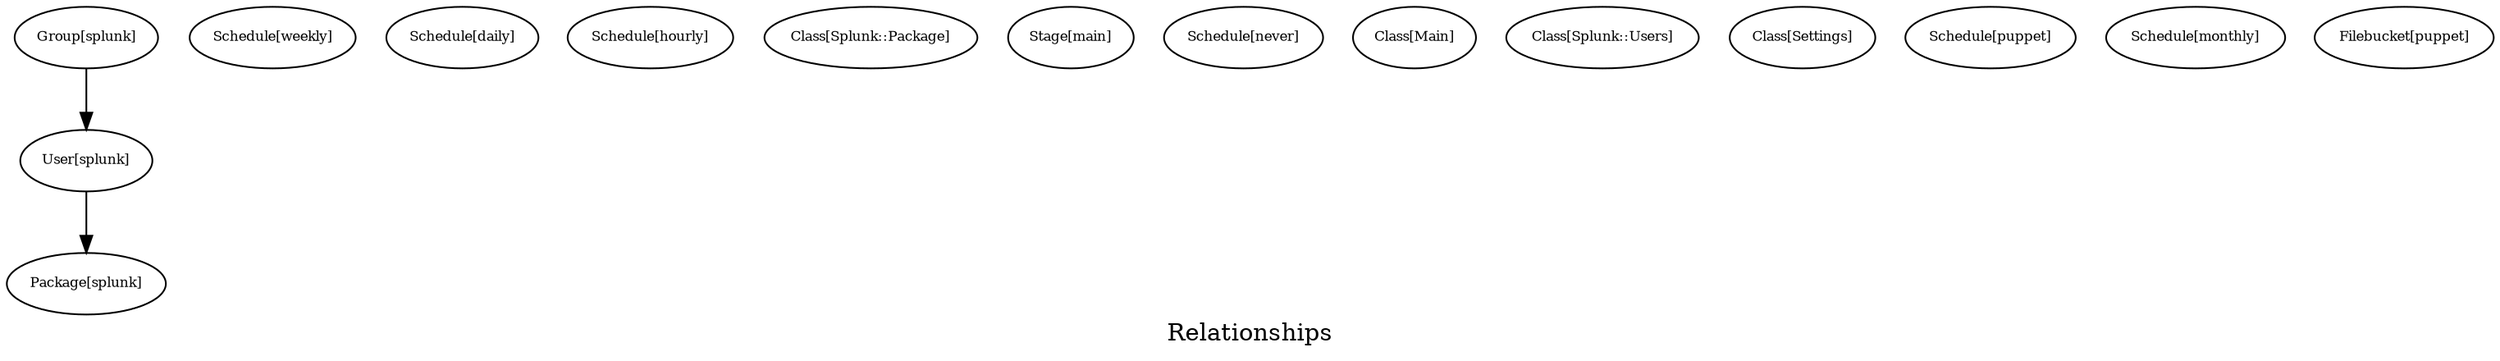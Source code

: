 digraph Relationships {
    label = "Relationships"
    "Package[splunk]" [
        fontsize = 8,
        label = "Package[splunk]"
    ]

    "Schedule[weekly]" [
        fontsize = 8,
        label = "Schedule[weekly]"
    ]

    "Group[splunk]" [
        fontsize = 8,
        label = "Group[splunk]"
    ]

    "Schedule[daily]" [
        fontsize = 8,
        label = "Schedule[daily]"
    ]

    "Schedule[hourly]" [
        fontsize = 8,
        label = "Schedule[hourly]"
    ]

    "Class[Splunk::Package]" [
        fontsize = 8,
        label = "Class[Splunk::Package]"
    ]

    "Stage[main]" [
        fontsize = 8,
        label = "Stage[main]"
    ]

    "Schedule[never]" [
        fontsize = 8,
        label = "Schedule[never]"
    ]

    "Class[Main]" [
        fontsize = 8,
        label = "Class[Main]"
    ]

    "Class[Splunk::Users]" [
        fontsize = 8,
        label = "Class[Splunk::Users]"
    ]

    "User[splunk]" [
        fontsize = 8,
        label = "User[splunk]"
    ]

    "Class[Settings]" [
        fontsize = 8,
        label = "Class[Settings]"
    ]

    "Schedule[puppet]" [
        fontsize = 8,
        label = "Schedule[puppet]"
    ]

    "Schedule[monthly]" [
        fontsize = 8,
        label = "Schedule[monthly]"
    ]

    "Filebucket[puppet]" [
        fontsize = 8,
        label = "Filebucket[puppet]"
    ]

    "Group[splunk]" -> "User[splunk]" [
        fontsize = 8
    ]

    "User[splunk]" -> "Package[splunk]" [
        fontsize = 8
    ]

}

